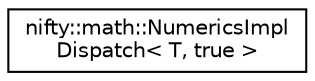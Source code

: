 digraph "Graphical Class Hierarchy"
{
  edge [fontname="Helvetica",fontsize="10",labelfontname="Helvetica",labelfontsize="10"];
  node [fontname="Helvetica",fontsize="10",shape=record];
  rankdir="LR";
  Node1 [label="nifty::math::NumericsImpl\lDispatch\< T, true \>",height=0.2,width=0.4,color="black", fillcolor="white", style="filled",URL="$classnifty_1_1math_1_1NumericsImplDispatch_3_01T_00_01true_01_4.html"];
}
